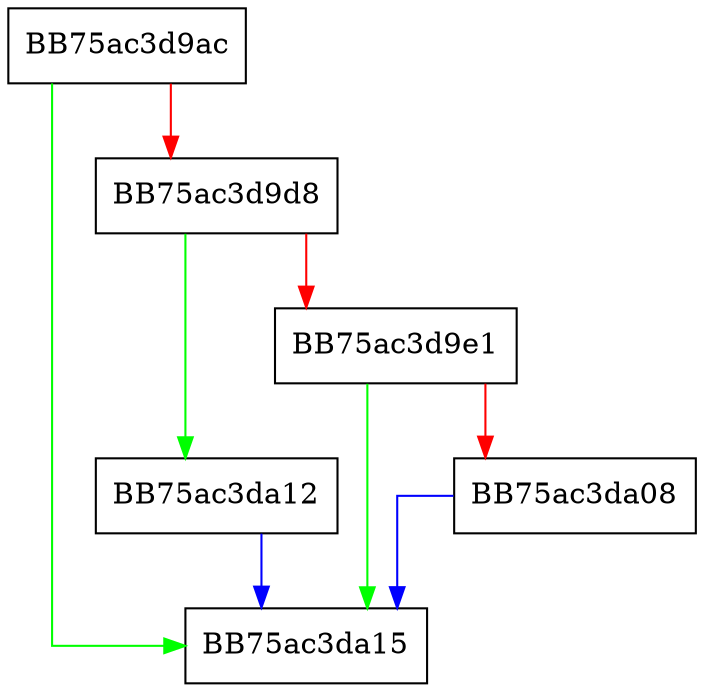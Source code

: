 digraph GetVariableLength {
  node [shape="box"];
  graph [splines=ortho];
  BB75ac3d9ac -> BB75ac3da15 [color="green"];
  BB75ac3d9ac -> BB75ac3d9d8 [color="red"];
  BB75ac3d9d8 -> BB75ac3da12 [color="green"];
  BB75ac3d9d8 -> BB75ac3d9e1 [color="red"];
  BB75ac3d9e1 -> BB75ac3da15 [color="green"];
  BB75ac3d9e1 -> BB75ac3da08 [color="red"];
  BB75ac3da08 -> BB75ac3da15 [color="blue"];
  BB75ac3da12 -> BB75ac3da15 [color="blue"];
}